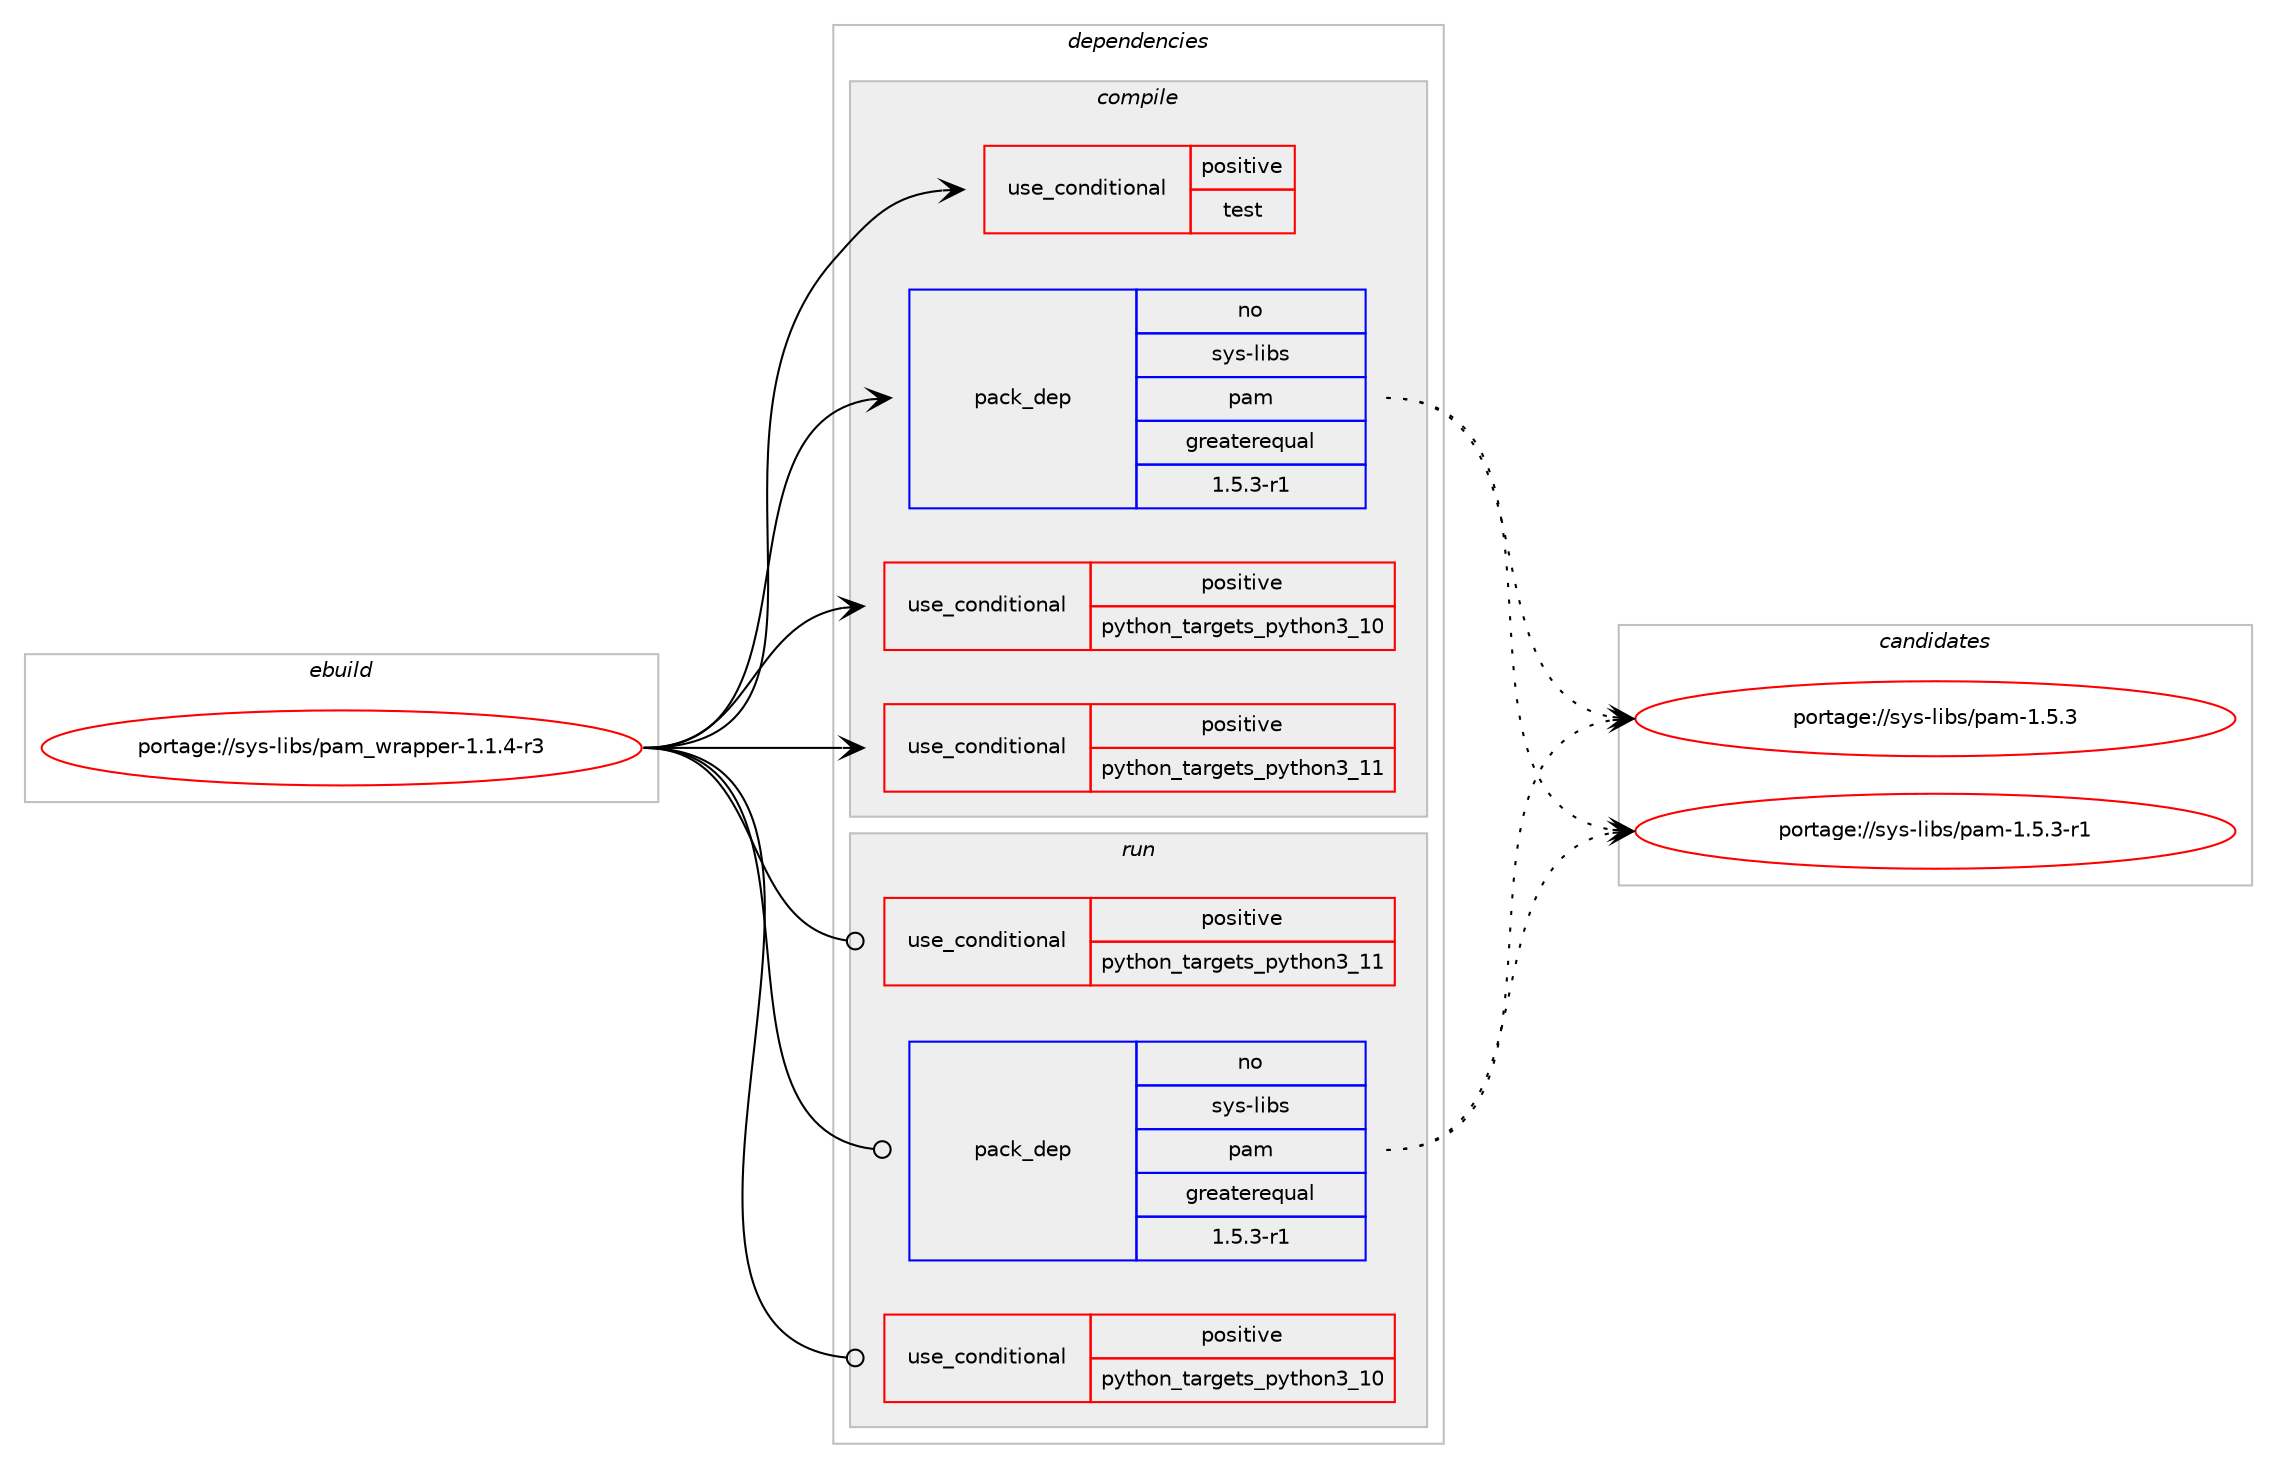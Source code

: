 digraph prolog {

# *************
# Graph options
# *************

newrank=true;
concentrate=true;
compound=true;
graph [rankdir=LR,fontname=Helvetica,fontsize=10,ranksep=1.5];#, ranksep=2.5, nodesep=0.2];
edge  [arrowhead=vee];
node  [fontname=Helvetica,fontsize=10];

# **********
# The ebuild
# **********

subgraph cluster_leftcol {
color=gray;
rank=same;
label=<<i>ebuild</i>>;
id [label="portage://sys-libs/pam_wrapper-1.1.4-r3", color=red, width=4, href="../sys-libs/pam_wrapper-1.1.4-r3.svg"];
}

# ****************
# The dependencies
# ****************

subgraph cluster_midcol {
color=gray;
label=<<i>dependencies</i>>;
subgraph cluster_compile {
fillcolor="#eeeeee";
style=filled;
label=<<i>compile</i>>;
subgraph cond15972 {
dependency23828 [label=<<TABLE BORDER="0" CELLBORDER="1" CELLSPACING="0" CELLPADDING="4"><TR><TD ROWSPAN="3" CELLPADDING="10">use_conditional</TD></TR><TR><TD>positive</TD></TR><TR><TD>python_targets_python3_10</TD></TR></TABLE>>, shape=none, color=red];
# *** BEGIN UNKNOWN DEPENDENCY TYPE (TODO) ***
# dependency23828 -> package_dependency(portage://sys-libs/pam_wrapper-1.1.4-r3,install,no,dev-lang,python,none,[,,],[slot(3.10)],[])
# *** END UNKNOWN DEPENDENCY TYPE (TODO) ***

}
id:e -> dependency23828:w [weight=20,style="solid",arrowhead="vee"];
subgraph cond15973 {
dependency23829 [label=<<TABLE BORDER="0" CELLBORDER="1" CELLSPACING="0" CELLPADDING="4"><TR><TD ROWSPAN="3" CELLPADDING="10">use_conditional</TD></TR><TR><TD>positive</TD></TR><TR><TD>python_targets_python3_11</TD></TR></TABLE>>, shape=none, color=red];
# *** BEGIN UNKNOWN DEPENDENCY TYPE (TODO) ***
# dependency23829 -> package_dependency(portage://sys-libs/pam_wrapper-1.1.4-r3,install,no,dev-lang,python,none,[,,],[slot(3.11)],[])
# *** END UNKNOWN DEPENDENCY TYPE (TODO) ***

}
id:e -> dependency23829:w [weight=20,style="solid",arrowhead="vee"];
subgraph cond15974 {
dependency23830 [label=<<TABLE BORDER="0" CELLBORDER="1" CELLSPACING="0" CELLPADDING="4"><TR><TD ROWSPAN="3" CELLPADDING="10">use_conditional</TD></TR><TR><TD>positive</TD></TR><TR><TD>test</TD></TR></TABLE>>, shape=none, color=red];
# *** BEGIN UNKNOWN DEPENDENCY TYPE (TODO) ***
# dependency23830 -> package_dependency(portage://sys-libs/pam_wrapper-1.1.4-r3,install,no,dev-util,cmocka,none,[,,],[],[use(optenable(abi_x86_32),negative),use(optenable(abi_x86_64),negative),use(optenable(abi_x86_x32),negative),use(optenable(abi_mips_n32),negative),use(optenable(abi_mips_n64),negative),use(optenable(abi_mips_o32),negative),use(optenable(abi_s390_32),negative),use(optenable(abi_s390_64),negative)])
# *** END UNKNOWN DEPENDENCY TYPE (TODO) ***

}
id:e -> dependency23830:w [weight=20,style="solid",arrowhead="vee"];
subgraph pack7644 {
dependency23831 [label=<<TABLE BORDER="0" CELLBORDER="1" CELLSPACING="0" CELLPADDING="4" WIDTH="220"><TR><TD ROWSPAN="6" CELLPADDING="30">pack_dep</TD></TR><TR><TD WIDTH="110">no</TD></TR><TR><TD>sys-libs</TD></TR><TR><TD>pam</TD></TR><TR><TD>greaterequal</TD></TR><TR><TD>1.5.3-r1</TD></TR></TABLE>>, shape=none, color=blue];
}
id:e -> dependency23831:w [weight=20,style="solid",arrowhead="vee"];
}
subgraph cluster_compileandrun {
fillcolor="#eeeeee";
style=filled;
label=<<i>compile and run</i>>;
}
subgraph cluster_run {
fillcolor="#eeeeee";
style=filled;
label=<<i>run</i>>;
subgraph cond15975 {
dependency23832 [label=<<TABLE BORDER="0" CELLBORDER="1" CELLSPACING="0" CELLPADDING="4"><TR><TD ROWSPAN="3" CELLPADDING="10">use_conditional</TD></TR><TR><TD>positive</TD></TR><TR><TD>python_targets_python3_10</TD></TR></TABLE>>, shape=none, color=red];
# *** BEGIN UNKNOWN DEPENDENCY TYPE (TODO) ***
# dependency23832 -> package_dependency(portage://sys-libs/pam_wrapper-1.1.4-r3,run,no,dev-lang,python,none,[,,],[slot(3.10)],[])
# *** END UNKNOWN DEPENDENCY TYPE (TODO) ***

}
id:e -> dependency23832:w [weight=20,style="solid",arrowhead="odot"];
subgraph cond15976 {
dependency23833 [label=<<TABLE BORDER="0" CELLBORDER="1" CELLSPACING="0" CELLPADDING="4"><TR><TD ROWSPAN="3" CELLPADDING="10">use_conditional</TD></TR><TR><TD>positive</TD></TR><TR><TD>python_targets_python3_11</TD></TR></TABLE>>, shape=none, color=red];
# *** BEGIN UNKNOWN DEPENDENCY TYPE (TODO) ***
# dependency23833 -> package_dependency(portage://sys-libs/pam_wrapper-1.1.4-r3,run,no,dev-lang,python,none,[,,],[slot(3.11)],[])
# *** END UNKNOWN DEPENDENCY TYPE (TODO) ***

}
id:e -> dependency23833:w [weight=20,style="solid",arrowhead="odot"];
subgraph pack7645 {
dependency23834 [label=<<TABLE BORDER="0" CELLBORDER="1" CELLSPACING="0" CELLPADDING="4" WIDTH="220"><TR><TD ROWSPAN="6" CELLPADDING="30">pack_dep</TD></TR><TR><TD WIDTH="110">no</TD></TR><TR><TD>sys-libs</TD></TR><TR><TD>pam</TD></TR><TR><TD>greaterequal</TD></TR><TR><TD>1.5.3-r1</TD></TR></TABLE>>, shape=none, color=blue];
}
id:e -> dependency23834:w [weight=20,style="solid",arrowhead="odot"];
}
}

# **************
# The candidates
# **************

subgraph cluster_choices {
rank=same;
color=gray;
label=<<i>candidates</i>>;

subgraph choice7644 {
color=black;
nodesep=1;
choice11512111545108105981154711297109454946534651 [label="portage://sys-libs/pam-1.5.3", color=red, width=4,href="../sys-libs/pam-1.5.3.svg"];
choice115121115451081059811547112971094549465346514511449 [label="portage://sys-libs/pam-1.5.3-r1", color=red, width=4,href="../sys-libs/pam-1.5.3-r1.svg"];
dependency23831:e -> choice11512111545108105981154711297109454946534651:w [style=dotted,weight="100"];
dependency23831:e -> choice115121115451081059811547112971094549465346514511449:w [style=dotted,weight="100"];
}
subgraph choice7645 {
color=black;
nodesep=1;
choice11512111545108105981154711297109454946534651 [label="portage://sys-libs/pam-1.5.3", color=red, width=4,href="../sys-libs/pam-1.5.3.svg"];
choice115121115451081059811547112971094549465346514511449 [label="portage://sys-libs/pam-1.5.3-r1", color=red, width=4,href="../sys-libs/pam-1.5.3-r1.svg"];
dependency23834:e -> choice11512111545108105981154711297109454946534651:w [style=dotted,weight="100"];
dependency23834:e -> choice115121115451081059811547112971094549465346514511449:w [style=dotted,weight="100"];
}
}

}
